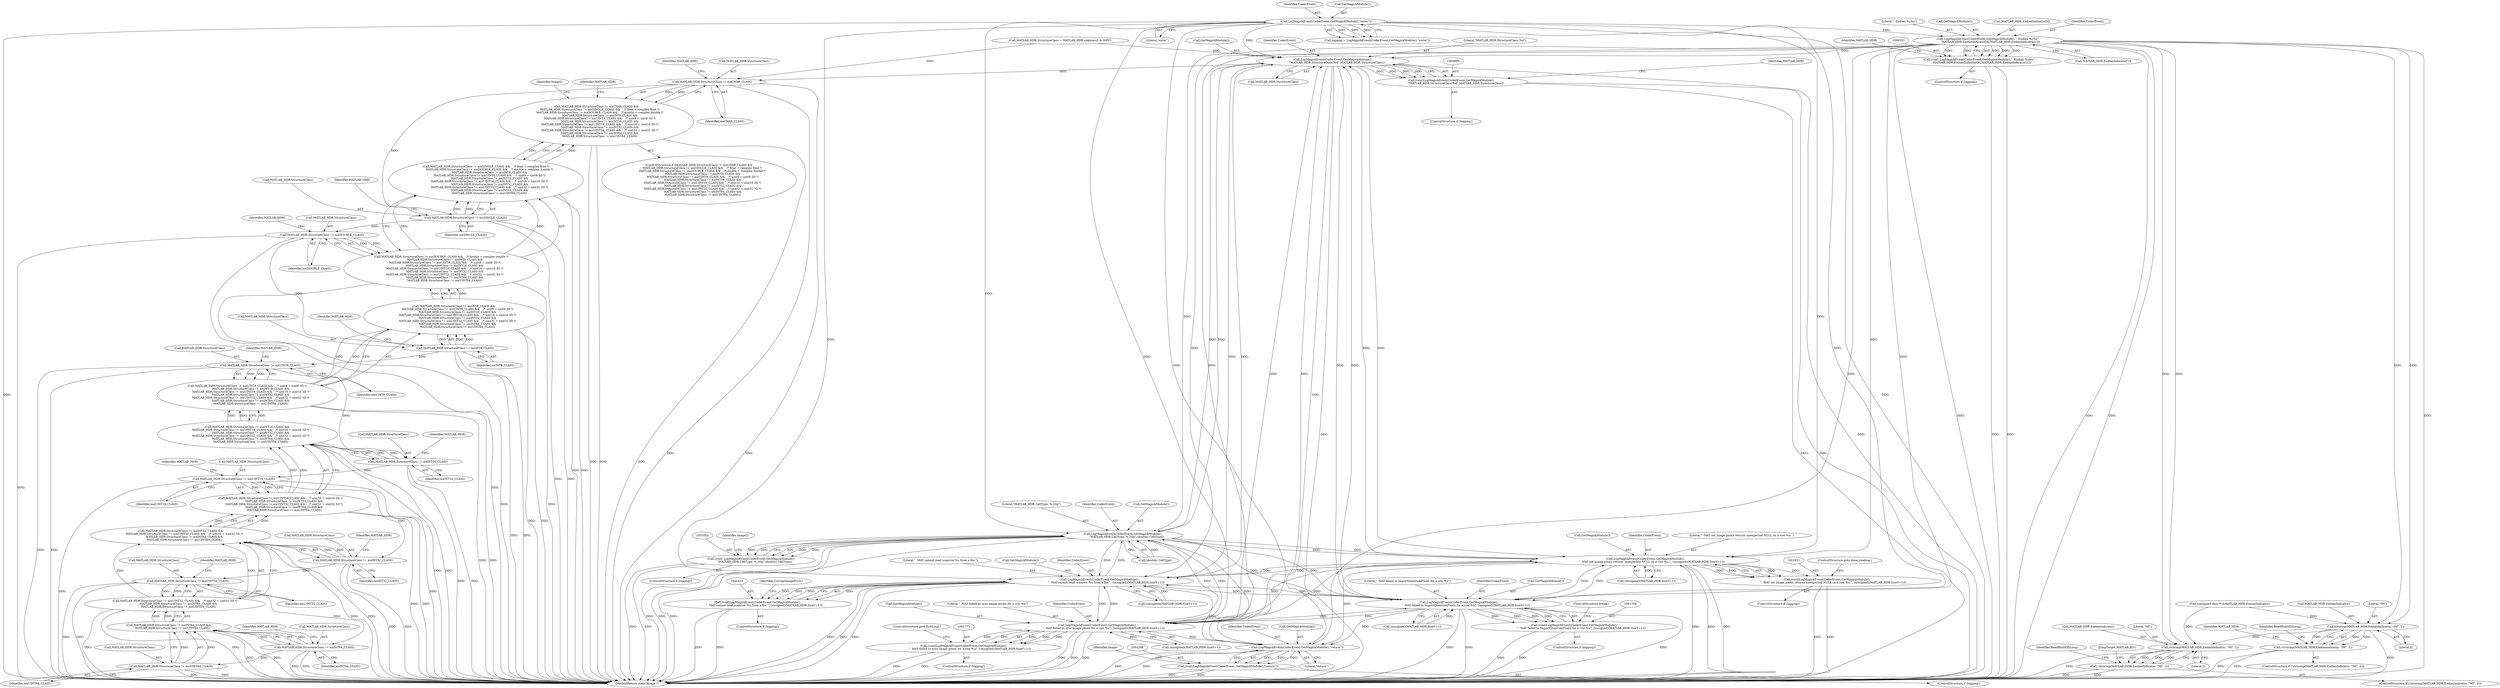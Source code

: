 digraph "0_ImageMagick_f7206618d27c2e69d977abf40e3035a33e5f6be0@array" {
"1000352" [label="(Call,LogMagickEvent(CoderEvent,GetMagickModule(),\"  Endian %c%c\",\n      MATLAB_HDR.EndianIndicator[0],MATLAB_HDR.EndianIndicator[1]))"];
"1000218" [label="(Call,LogMagickEvent(CoderEvent,GetMagickModule(),\"enter\"))"];
"1000350" [label="(Call,(void) LogMagickEvent(CoderEvent,GetMagickModule(),\"  Endian %c%c\",\n      MATLAB_HDR.EndianIndicator[0],MATLAB_HDR.EndianIndicator[1]))"];
"1000368" [label="(Call,strncmp(MATLAB_HDR.EndianIndicator, \"IM\", 2))"];
"1000367" [label="(Call,!strncmp(MATLAB_HDR.EndianIndicator, \"IM\", 2))"];
"1000395" [label="(Call,strncmp(MATLAB_HDR.EndianIndicator, \"MI\", 2))"];
"1000394" [label="(Call,!strncmp(MATLAB_HDR.EndianIndicator, \"MI\", 2))"];
"1000897" [label="(Call,LogMagickEvent(CoderEvent,GetMagickModule(),\n          \"MATLAB_HDR.StructureClass %d\",MATLAB_HDR.StructureClass))"];
"1000895" [label="(Call,(void)LogMagickEvent(CoderEvent,GetMagickModule(),\n          \"MATLAB_HDR.StructureClass %d\",MATLAB_HDR.StructureClass))"];
"1000906" [label="(Call,MATLAB_HDR.StructureClass != mxCHAR_CLASS)"];
"1000905" [label="(Call,MATLAB_HDR.StructureClass != mxCHAR_CLASS &&\n        MATLAB_HDR.StructureClass != mxSINGLE_CLASS &&    /* float + complex float */\n        MATLAB_HDR.StructureClass != mxDOUBLE_CLASS &&    /* double + complex double */\n        MATLAB_HDR.StructureClass != mxINT8_CLASS &&\n        MATLAB_HDR.StructureClass != mxUINT8_CLASS &&    /* uint8 + uint8 3D */\n        MATLAB_HDR.StructureClass != mxINT16_CLASS &&\n        MATLAB_HDR.StructureClass != mxUINT16_CLASS &&    /* uint16 + uint16 3D */\n        MATLAB_HDR.StructureClass != mxINT32_CLASS &&\n        MATLAB_HDR.StructureClass != mxUINT32_CLASS &&    /* uint32 + uint32 3D */\n        MATLAB_HDR.StructureClass != mxINT64_CLASS &&\n        MATLAB_HDR.StructureClass != mxUINT64_CLASS)"];
"1000912" [label="(Call,MATLAB_HDR.StructureClass != mxSINGLE_CLASS)"];
"1000911" [label="(Call,MATLAB_HDR.StructureClass != mxSINGLE_CLASS &&    /* float + complex float */\n        MATLAB_HDR.StructureClass != mxDOUBLE_CLASS &&    /* double + complex double */\n        MATLAB_HDR.StructureClass != mxINT8_CLASS &&\n        MATLAB_HDR.StructureClass != mxUINT8_CLASS &&    /* uint8 + uint8 3D */\n        MATLAB_HDR.StructureClass != mxINT16_CLASS &&\n        MATLAB_HDR.StructureClass != mxUINT16_CLASS &&    /* uint16 + uint16 3D */\n        MATLAB_HDR.StructureClass != mxINT32_CLASS &&\n        MATLAB_HDR.StructureClass != mxUINT32_CLASS &&    /* uint32 + uint32 3D */\n        MATLAB_HDR.StructureClass != mxINT64_CLASS &&\n        MATLAB_HDR.StructureClass != mxUINT64_CLASS)"];
"1000918" [label="(Call,MATLAB_HDR.StructureClass != mxDOUBLE_CLASS)"];
"1000917" [label="(Call,MATLAB_HDR.StructureClass != mxDOUBLE_CLASS &&    /* double + complex double */\n        MATLAB_HDR.StructureClass != mxINT8_CLASS &&\n        MATLAB_HDR.StructureClass != mxUINT8_CLASS &&    /* uint8 + uint8 3D */\n        MATLAB_HDR.StructureClass != mxINT16_CLASS &&\n        MATLAB_HDR.StructureClass != mxUINT16_CLASS &&    /* uint16 + uint16 3D */\n        MATLAB_HDR.StructureClass != mxINT32_CLASS &&\n        MATLAB_HDR.StructureClass != mxUINT32_CLASS &&    /* uint32 + uint32 3D */\n        MATLAB_HDR.StructureClass != mxINT64_CLASS &&\n        MATLAB_HDR.StructureClass != mxUINT64_CLASS)"];
"1000924" [label="(Call,MATLAB_HDR.StructureClass != mxINT8_CLASS)"];
"1000923" [label="(Call,MATLAB_HDR.StructureClass != mxINT8_CLASS &&\n        MATLAB_HDR.StructureClass != mxUINT8_CLASS &&    /* uint8 + uint8 3D */\n        MATLAB_HDR.StructureClass != mxINT16_CLASS &&\n        MATLAB_HDR.StructureClass != mxUINT16_CLASS &&    /* uint16 + uint16 3D */\n        MATLAB_HDR.StructureClass != mxINT32_CLASS &&\n        MATLAB_HDR.StructureClass != mxUINT32_CLASS &&    /* uint32 + uint32 3D */\n        MATLAB_HDR.StructureClass != mxINT64_CLASS &&\n        MATLAB_HDR.StructureClass != mxUINT64_CLASS)"];
"1000930" [label="(Call,MATLAB_HDR.StructureClass != mxUINT8_CLASS)"];
"1000929" [label="(Call,MATLAB_HDR.StructureClass != mxUINT8_CLASS &&    /* uint8 + uint8 3D */\n        MATLAB_HDR.StructureClass != mxINT16_CLASS &&\n        MATLAB_HDR.StructureClass != mxUINT16_CLASS &&    /* uint16 + uint16 3D */\n        MATLAB_HDR.StructureClass != mxINT32_CLASS &&\n        MATLAB_HDR.StructureClass != mxUINT32_CLASS &&    /* uint32 + uint32 3D */\n        MATLAB_HDR.StructureClass != mxINT64_CLASS &&\n        MATLAB_HDR.StructureClass != mxUINT64_CLASS)"];
"1000936" [label="(Call,MATLAB_HDR.StructureClass != mxINT16_CLASS)"];
"1000935" [label="(Call,MATLAB_HDR.StructureClass != mxINT16_CLASS &&\n        MATLAB_HDR.StructureClass != mxUINT16_CLASS &&    /* uint16 + uint16 3D */\n        MATLAB_HDR.StructureClass != mxINT32_CLASS &&\n        MATLAB_HDR.StructureClass != mxUINT32_CLASS &&    /* uint32 + uint32 3D */\n        MATLAB_HDR.StructureClass != mxINT64_CLASS &&\n        MATLAB_HDR.StructureClass != mxUINT64_CLASS)"];
"1000942" [label="(Call,MATLAB_HDR.StructureClass != mxUINT16_CLASS)"];
"1000941" [label="(Call,MATLAB_HDR.StructureClass != mxUINT16_CLASS &&    /* uint16 + uint16 3D */\n        MATLAB_HDR.StructureClass != mxINT32_CLASS &&\n        MATLAB_HDR.StructureClass != mxUINT32_CLASS &&    /* uint32 + uint32 3D */\n        MATLAB_HDR.StructureClass != mxINT64_CLASS &&\n        MATLAB_HDR.StructureClass != mxUINT64_CLASS)"];
"1000948" [label="(Call,MATLAB_HDR.StructureClass != mxINT32_CLASS)"];
"1000947" [label="(Call,MATLAB_HDR.StructureClass != mxINT32_CLASS &&\n        MATLAB_HDR.StructureClass != mxUINT32_CLASS &&    /* uint32 + uint32 3D */\n        MATLAB_HDR.StructureClass != mxINT64_CLASS &&\n        MATLAB_HDR.StructureClass != mxUINT64_CLASS)"];
"1000954" [label="(Call,MATLAB_HDR.StructureClass != mxUINT32_CLASS)"];
"1000953" [label="(Call,MATLAB_HDR.StructureClass != mxUINT32_CLASS &&    /* uint32 + uint32 3D */\n        MATLAB_HDR.StructureClass != mxINT64_CLASS &&\n        MATLAB_HDR.StructureClass != mxUINT64_CLASS)"];
"1000960" [label="(Call,MATLAB_HDR.StructureClass != mxINT64_CLASS)"];
"1000959" [label="(Call,MATLAB_HDR.StructureClass != mxINT64_CLASS &&\n        MATLAB_HDR.StructureClass != mxUINT64_CLASS)"];
"1000965" [label="(Call,MATLAB_HDR.StructureClass != mxUINT64_CLASS)"];
"1001054" [label="(Call,LogMagickEvent(CoderEvent,GetMagickModule(),\n        \"MATLAB_HDR.CellType: %.20g\",(double) CellType))"];
"1001052" [label="(Call,(void) LogMagickEvent(CoderEvent,GetMagickModule(),\n        \"MATLAB_HDR.CellType: %.20g\",(double) CellType))"];
"1001622" [label="(Call,LogMagickEvent(CoderEvent,GetMagickModule(),\n              \"  MAT set image pixels returns unexpected NULL on a row %u.\", (unsigned)(MATLAB_HDR.SizeY-i-1)))"];
"1001620" [label="(Call,(void)LogMagickEvent(CoderEvent,GetMagickModule(),\n              \"  MAT set image pixels returns unexpected NULL on a row %u.\", (unsigned)(MATLAB_HDR.SizeY-i-1)))"];
"1001652" [label="(Call,LogMagickEvent(CoderEvent,GetMagickModule(),\n               \"  MAT cannot read scanrow %u from a file.\", (unsigned)(MATLAB_HDR.SizeY-i-1)))"];
"1001650" [label="(Call,(void)LogMagickEvent(CoderEvent,GetMagickModule(),\n               \"  MAT cannot read scanrow %u from a file.\", (unsigned)(MATLAB_HDR.SizeY-i-1)))"];
"1001709" [label="(Call,LogMagickEvent(CoderEvent,GetMagickModule(),\n                \"  MAT failed to ImportQuantumPixels for a row %u\", (unsigned)(MATLAB_HDR.SizeY-i-1)))"];
"1001707" [label="(Call,(void)LogMagickEvent(CoderEvent,GetMagickModule(),\n                \"  MAT failed to ImportQuantumPixels for a row %u\", (unsigned)(MATLAB_HDR.SizeY-i-1)))"];
"1001776" [label="(Call,LogMagickEvent(CoderEvent,GetMagickModule(),\n              \"  MAT failed to sync image pixels for a row %u\", (unsigned)(MATLAB_HDR.SizeY-i-1)))"];
"1001774" [label="(Call,(void)LogMagickEvent(CoderEvent,GetMagickModule(),\n              \"  MAT failed to sync image pixels for a row %u\", (unsigned)(MATLAB_HDR.SizeY-i-1)))"];
"1002299" [label="(Call,LogMagickEvent(CoderEvent,GetMagickModule(),\"return\"))"];
"1002297" [label="(Call,(void)LogMagickEvent(CoderEvent,GetMagickModule(),\"return\"))"];
"1000376" [label="(Identifier,ReadBlobXXXLong)"];
"1000898" [label="(Identifier,CoderEvent)"];
"1001057" [label="(Literal,\"MATLAB_HDR.CellType: %.20g\")"];
"1001650" [label="(Call,(void)LogMagickEvent(CoderEvent,GetMagickModule(),\n               \"  MAT cannot read scanrow %u from a file.\", (unsigned)(MATLAB_HDR.SizeY-i-1)))"];
"1001055" [label="(Identifier,CoderEvent)"];
"1000946" [label="(Identifier,mxUINT16_CLASS)"];
"1000912" [label="(Call,MATLAB_HDR.StructureClass != mxSINGLE_CLASS)"];
"1000956" [label="(Identifier,MATLAB_HDR)"];
"1000895" [label="(Call,(void)LogMagickEvent(CoderEvent,GetMagickModule(),\n          \"MATLAB_HDR.StructureClass %d\",MATLAB_HDR.StructureClass))"];
"1002300" [label="(Identifier,CoderEvent)"];
"1002301" [label="(Call,GetMagickModule())"];
"1001789" [label="(ControlStructure,goto ExitLoop;)"];
"1000941" [label="(Call,MATLAB_HDR.StructureClass != mxUINT16_CLASS &&    /* uint16 + uint16 3D */\n        MATLAB_HDR.StructureClass != mxINT32_CLASS &&\n        MATLAB_HDR.StructureClass != mxUINT32_CLASS &&    /* uint32 + uint32 3D */\n        MATLAB_HDR.StructureClass != mxINT64_CLASS &&\n        MATLAB_HDR.StructureClass != mxUINT64_CLASS)"];
"1001712" [label="(Literal,\"  MAT failed to ImportQuantumPixels for a row %u\")"];
"1000403" [label="(Identifier,ReadBlobXXXLong)"];
"1000900" [label="(Literal,\"MATLAB_HDR.StructureClass %d\")"];
"1000373" [label="(Literal,2)"];
"1001778" [label="(Call,GetMagickModule())"];
"1000934" [label="(Identifier,mxUINT8_CLASS)"];
"1001064" [label="(Identifier,image2)"];
"1000916" [label="(Identifier,mxSINGLE_CLASS)"];
"1000950" [label="(Identifier,MATLAB_HDR)"];
"1000935" [label="(Call,MATLAB_HDR.StructureClass != mxINT16_CLASS &&\n        MATLAB_HDR.StructureClass != mxUINT16_CLASS &&    /* uint16 + uint16 3D */\n        MATLAB_HDR.StructureClass != mxINT32_CLASS &&\n        MATLAB_HDR.StructureClass != mxUINT32_CLASS &&    /* uint32 + uint32 3D */\n        MATLAB_HDR.StructureClass != mxINT64_CLASS &&\n        MATLAB_HDR.StructureClass != mxUINT64_CLASS)"];
"1001654" [label="(Call,GetMagickModule())"];
"1001705" [label="(ControlStructure,if (logging))"];
"1000942" [label="(Call,MATLAB_HDR.StructureClass != mxUINT16_CLASS)"];
"1000955" [label="(Call,MATLAB_HDR.StructureClass)"];
"1000421" [label="(JumpTarget,MATLAB_KO:)"];
"1000219" [label="(Identifier,CoderEvent)"];
"1000964" [label="(Identifier,mxINT64_CLASS)"];
"1001625" [label="(Literal,\"  MAT set image pixels returns unexpected NULL on a row %u.\")"];
"1000937" [label="(Call,MATLAB_HDR.StructureClass)"];
"1000393" [label="(ControlStructure,if (!strncmp(MATLAB_HDR.EndianIndicator, \"MI\", 2)))"];
"1000938" [label="(Identifier,MATLAB_HDR)"];
"1002297" [label="(Call,(void)LogMagickEvent(CoderEvent,GetMagickModule(),\"return\"))"];
"1000352" [label="(Call,LogMagickEvent(CoderEvent,GetMagickModule(),\"  Endian %c%c\",\n      MATLAB_HDR.EndianIndicator[0],MATLAB_HDR.EndianIndicator[1]))"];
"1000954" [label="(Call,MATLAB_HDR.StructureClass != mxUINT32_CLASS)"];
"1002306" [label="(Identifier,image)"];
"1001056" [label="(Call,GetMagickModule())"];
"1000355" [label="(Literal,\"  Endian %c%c\")"];
"1000338" [label="(Call,(unsigned char *) &MATLAB_HDR.EndianIndicator)"];
"1000920" [label="(Identifier,MATLAB_HDR)"];
"1001635" [label="(ControlStructure,goto done_reading;)"];
"1000947" [label="(Call,MATLAB_HDR.StructureClass != mxINT32_CLASS &&\n        MATLAB_HDR.StructureClass != mxUINT32_CLASS &&    /* uint32 + uint32 3D */\n        MATLAB_HDR.StructureClass != mxINT64_CLASS &&\n        MATLAB_HDR.StructureClass != mxUINT64_CLASS)"];
"1002295" [label="(ControlStructure,if (logging))"];
"1001710" [label="(Identifier,CoderEvent)"];
"1001722" [label="(ControlStructure,break;)"];
"1001666" [label="(Identifier,CorruptImageError)"];
"1001656" [label="(Call,(unsigned)(MATLAB_HDR.SizeY-i-1))"];
"1000906" [label="(Call,MATLAB_HDR.StructureClass != mxCHAR_CLASS)"];
"1001626" [label="(Call,(unsigned)(MATLAB_HDR.SizeY-i-1))"];
"1000904" [label="(ControlStructure,if (MATLAB_HDR.StructureClass != mxCHAR_CLASS &&\n        MATLAB_HDR.StructureClass != mxSINGLE_CLASS &&    /* float + complex float */\n        MATLAB_HDR.StructureClass != mxDOUBLE_CLASS &&    /* double + complex double */\n        MATLAB_HDR.StructureClass != mxINT8_CLASS &&\n        MATLAB_HDR.StructureClass != mxUINT8_CLASS &&    /* uint8 + uint8 3D */\n        MATLAB_HDR.StructureClass != mxINT16_CLASS &&\n        MATLAB_HDR.StructureClass != mxUINT16_CLASS &&    /* uint16 + uint16 3D */\n        MATLAB_HDR.StructureClass != mxINT32_CLASS &&\n        MATLAB_HDR.StructureClass != mxUINT32_CLASS &&    /* uint32 + uint32 3D */\n        MATLAB_HDR.StructureClass != mxINT64_CLASS &&\n        MATLAB_HDR.StructureClass != mxUINT64_CLASS))"];
"1001652" [label="(Call,LogMagickEvent(CoderEvent,GetMagickModule(),\n               \"  MAT cannot read scanrow %u from a file.\", (unsigned)(MATLAB_HDR.SizeY-i-1)))"];
"1000958" [label="(Identifier,mxUINT32_CLASS)"];
"1000394" [label="(Call,!strncmp(MATLAB_HDR.EndianIndicator, \"MI\", 2))"];
"1001002" [label="(Identifier,MATLAB_HDR)"];
"1000940" [label="(Identifier,mxINT16_CLASS)"];
"1000961" [label="(Call,MATLAB_HDR.StructureClass)"];
"1002299" [label="(Call,LogMagickEvent(CoderEvent,GetMagickModule(),\"return\"))"];
"1000974" [label="(Identifier,image2)"];
"1001618" [label="(ControlStructure,if (logging))"];
"1001054" [label="(Call,LogMagickEvent(CoderEvent,GetMagickModule(),\n        \"MATLAB_HDR.CellType: %.20g\",(double) CellType))"];
"1001653" [label="(Identifier,CoderEvent)"];
"1000368" [label="(Call,strncmp(MATLAB_HDR.EndianIndicator, \"IM\", 2))"];
"1001776" [label="(Call,LogMagickEvent(CoderEvent,GetMagickModule(),\n              \"  MAT failed to sync image pixels for a row %u\", (unsigned)(MATLAB_HDR.SizeY-i-1)))"];
"1000905" [label="(Call,MATLAB_HDR.StructureClass != mxCHAR_CLASS &&\n        MATLAB_HDR.StructureClass != mxSINGLE_CLASS &&    /* float + complex float */\n        MATLAB_HDR.StructureClass != mxDOUBLE_CLASS &&    /* double + complex double */\n        MATLAB_HDR.StructureClass != mxINT8_CLASS &&\n        MATLAB_HDR.StructureClass != mxUINT8_CLASS &&    /* uint8 + uint8 3D */\n        MATLAB_HDR.StructureClass != mxINT16_CLASS &&\n        MATLAB_HDR.StructureClass != mxUINT16_CLASS &&    /* uint16 + uint16 3D */\n        MATLAB_HDR.StructureClass != mxINT32_CLASS &&\n        MATLAB_HDR.StructureClass != mxUINT32_CLASS &&    /* uint32 + uint32 3D */\n        MATLAB_HDR.StructureClass != mxINT64_CLASS &&\n        MATLAB_HDR.StructureClass != mxUINT64_CLASS)"];
"1000926" [label="(Identifier,MATLAB_HDR)"];
"1000929" [label="(Call,MATLAB_HDR.StructureClass != mxUINT8_CLASS &&    /* uint8 + uint8 3D */\n        MATLAB_HDR.StructureClass != mxINT16_CLASS &&\n        MATLAB_HDR.StructureClass != mxUINT16_CLASS &&    /* uint16 + uint16 3D */\n        MATLAB_HDR.StructureClass != mxINT32_CLASS &&\n        MATLAB_HDR.StructureClass != mxUINT32_CLASS &&    /* uint32 + uint32 3D */\n        MATLAB_HDR.StructureClass != mxINT64_CLASS &&\n        MATLAB_HDR.StructureClass != mxUINT64_CLASS)"];
"1000908" [label="(Identifier,MATLAB_HDR)"];
"1000928" [label="(Identifier,mxINT8_CLASS)"];
"1000372" [label="(Literal,\"IM\")"];
"1000966" [label="(Call,MATLAB_HDR.StructureClass)"];
"1001052" [label="(Call,(void) LogMagickEvent(CoderEvent,GetMagickModule(),\n        \"MATLAB_HDR.CellType: %.20g\",(double) CellType))"];
"1000350" [label="(Call,(void) LogMagickEvent(CoderEvent,GetMagickModule(),\"  Endian %c%c\",\n      MATLAB_HDR.EndianIndicator[0],MATLAB_HDR.EndianIndicator[1]))"];
"1000354" [label="(Call,GetMagickModule())"];
"1000400" [label="(Literal,2)"];
"1000959" [label="(Call,MATLAB_HDR.StructureClass != mxINT64_CLASS &&\n        MATLAB_HDR.StructureClass != mxUINT64_CLASS)"];
"1000967" [label="(Identifier,MATLAB_HDR)"];
"1000221" [label="(Literal,\"enter\")"];
"1000914" [label="(Identifier,MATLAB_HDR)"];
"1000356" [label="(Call,MATLAB_HDR.EndianIndicator[0])"];
"1000943" [label="(Call,MATLAB_HDR.StructureClass)"];
"1001780" [label="(Call,(unsigned)(MATLAB_HDR.SizeY-i-1))"];
"1000919" [label="(Call,MATLAB_HDR.StructureClass)"];
"1001050" [label="(ControlStructure,if (logging))"];
"1000907" [label="(Call,MATLAB_HDR.StructureClass)"];
"1001622" [label="(Call,LogMagickEvent(CoderEvent,GetMagickModule(),\n              \"  MAT set image pixels returns unexpected NULL on a row %u.\", (unsigned)(MATLAB_HDR.SizeY-i-1)))"];
"1002302" [label="(Literal,\"return\")"];
"1000218" [label="(Call,LogMagickEvent(CoderEvent,GetMagickModule(),\"enter\"))"];
"1000901" [label="(Call,MATLAB_HDR.StructureClass)"];
"1000917" [label="(Call,MATLAB_HDR.StructureClass != mxDOUBLE_CLASS &&    /* double + complex double */\n        MATLAB_HDR.StructureClass != mxINT8_CLASS &&\n        MATLAB_HDR.StructureClass != mxUINT8_CLASS &&    /* uint8 + uint8 3D */\n        MATLAB_HDR.StructureClass != mxINT16_CLASS &&\n        MATLAB_HDR.StructureClass != mxUINT16_CLASS &&    /* uint16 + uint16 3D */\n        MATLAB_HDR.StructureClass != mxINT32_CLASS &&\n        MATLAB_HDR.StructureClass != mxUINT32_CLASS &&    /* uint32 + uint32 3D */\n        MATLAB_HDR.StructureClass != mxINT64_CLASS &&\n        MATLAB_HDR.StructureClass != mxUINT64_CLASS)"];
"1000924" [label="(Call,MATLAB_HDR.StructureClass != mxINT8_CLASS)"];
"1000965" [label="(Call,MATLAB_HDR.StructureClass != mxUINT64_CLASS)"];
"1000399" [label="(Literal,\"MI\")"];
"1000893" [label="(ControlStructure,if (logging))"];
"1000944" [label="(Identifier,MATLAB_HDR)"];
"1000960" [label="(Call,MATLAB_HDR.StructureClass != mxINT64_CLASS)"];
"1001624" [label="(Call,GetMagickModule())"];
"1000395" [label="(Call,strncmp(MATLAB_HDR.EndianIndicator, \"MI\", 2))"];
"1001707" [label="(Call,(void)LogMagickEvent(CoderEvent,GetMagickModule(),\n                \"  MAT failed to ImportQuantumPixels for a row %u\", (unsigned)(MATLAB_HDR.SizeY-i-1)))"];
"1000897" [label="(Call,LogMagickEvent(CoderEvent,GetMagickModule(),\n          \"MATLAB_HDR.StructureClass %d\",MATLAB_HDR.StructureClass))"];
"1000932" [label="(Identifier,MATLAB_HDR)"];
"1000913" [label="(Call,MATLAB_HDR.StructureClass)"];
"1001648" [label="(ControlStructure,if (logging))"];
"1000397" [label="(Identifier,MATLAB_HDR)"];
"1000969" [label="(Identifier,mxUINT64_CLASS)"];
"1001772" [label="(ControlStructure,if (logging))"];
"1000216" [label="(Call,logging = LogMagickEvent(CoderEvent,GetMagickModule(),\"enter\"))"];
"1000925" [label="(Call,MATLAB_HDR.StructureClass)"];
"1000361" [label="(Call,MATLAB_HDR.EndianIndicator[1])"];
"1000366" [label="(ControlStructure,if (!strncmp(MATLAB_HDR.EndianIndicator, \"IM\", 2)))"];
"1000948" [label="(Call,MATLAB_HDR.StructureClass != mxINT32_CLASS)"];
"1000369" [label="(Call,MATLAB_HDR.EndianIndicator)"];
"1001623" [label="(Identifier,CoderEvent)"];
"1000936" [label="(Call,MATLAB_HDR.StructureClass != mxINT16_CLASS)"];
"1000922" [label="(Identifier,mxDOUBLE_CLASS)"];
"1001709" [label="(Call,LogMagickEvent(CoderEvent,GetMagickModule(),\n                \"  MAT failed to ImportQuantumPixels for a row %u\", (unsigned)(MATLAB_HDR.SizeY-i-1)))"];
"1000348" [label="(ControlStructure,if (logging))"];
"1001655" [label="(Literal,\"  MAT cannot read scanrow %u from a file.\")"];
"1000353" [label="(Identifier,CoderEvent)"];
"1000952" [label="(Identifier,mxINT32_CLASS)"];
"1001779" [label="(Literal,\"  MAT failed to sync image pixels for a row %u\")"];
"1000953" [label="(Call,MATLAB_HDR.StructureClass != mxUINT32_CLASS &&    /* uint32 + uint32 3D */\n        MATLAB_HDR.StructureClass != mxINT64_CLASS &&\n        MATLAB_HDR.StructureClass != mxUINT64_CLASS)"];
"1001774" [label="(Call,(void)LogMagickEvent(CoderEvent,GetMagickModule(),\n              \"  MAT failed to sync image pixels for a row %u\", (unsigned)(MATLAB_HDR.SizeY-i-1)))"];
"1001777" [label="(Identifier,CoderEvent)"];
"1001713" [label="(Call,(unsigned)(MATLAB_HDR.SizeY-i-1))"];
"1002325" [label="(MethodReturn,static Image *)"];
"1000962" [label="(Identifier,MATLAB_HDR)"];
"1000396" [label="(Call,MATLAB_HDR.EndianIndicator)"];
"1000220" [label="(Call,GetMagickModule())"];
"1000899" [label="(Call,GetMagickModule())"];
"1000911" [label="(Call,MATLAB_HDR.StructureClass != mxSINGLE_CLASS &&    /* float + complex float */\n        MATLAB_HDR.StructureClass != mxDOUBLE_CLASS &&    /* double + complex double */\n        MATLAB_HDR.StructureClass != mxINT8_CLASS &&\n        MATLAB_HDR.StructureClass != mxUINT8_CLASS &&    /* uint8 + uint8 3D */\n        MATLAB_HDR.StructureClass != mxINT16_CLASS &&\n        MATLAB_HDR.StructureClass != mxUINT16_CLASS &&    /* uint16 + uint16 3D */\n        MATLAB_HDR.StructureClass != mxINT32_CLASS &&\n        MATLAB_HDR.StructureClass != mxUINT32_CLASS &&    /* uint32 + uint32 3D */\n        MATLAB_HDR.StructureClass != mxINT64_CLASS &&\n        MATLAB_HDR.StructureClass != mxUINT64_CLASS)"];
"1000367" [label="(Call,!strncmp(MATLAB_HDR.EndianIndicator, \"IM\", 2))"];
"1001058" [label="(Call,(double) CellType)"];
"1000623" [label="(Call,MATLAB_HDR.StructureClass = MATLAB_HDR.unknown5 & 0xFF)"];
"1000918" [label="(Call,MATLAB_HDR.StructureClass != mxDOUBLE_CLASS)"];
"1000930" [label="(Call,MATLAB_HDR.StructureClass != mxUINT8_CLASS)"];
"1000931" [label="(Call,MATLAB_HDR.StructureClass)"];
"1000949" [label="(Call,MATLAB_HDR.StructureClass)"];
"1001620" [label="(Call,(void)LogMagickEvent(CoderEvent,GetMagickModule(),\n              \"  MAT set image pixels returns unexpected NULL on a row %u.\", (unsigned)(MATLAB_HDR.SizeY-i-1)))"];
"1000923" [label="(Call,MATLAB_HDR.StructureClass != mxINT8_CLASS &&\n        MATLAB_HDR.StructureClass != mxUINT8_CLASS &&    /* uint8 + uint8 3D */\n        MATLAB_HDR.StructureClass != mxINT16_CLASS &&\n        MATLAB_HDR.StructureClass != mxUINT16_CLASS &&    /* uint16 + uint16 3D */\n        MATLAB_HDR.StructureClass != mxINT32_CLASS &&\n        MATLAB_HDR.StructureClass != mxUINT32_CLASS &&    /* uint32 + uint32 3D */\n        MATLAB_HDR.StructureClass != mxINT64_CLASS &&\n        MATLAB_HDR.StructureClass != mxUINT64_CLASS)"];
"1001711" [label="(Call,GetMagickModule())"];
"1000910" [label="(Identifier,mxCHAR_CLASS)"];
"1000370" [label="(Identifier,MATLAB_HDR)"];
"1000352" -> "1000350"  [label="AST: "];
"1000352" -> "1000361"  [label="CFG: "];
"1000353" -> "1000352"  [label="AST: "];
"1000354" -> "1000352"  [label="AST: "];
"1000355" -> "1000352"  [label="AST: "];
"1000356" -> "1000352"  [label="AST: "];
"1000361" -> "1000352"  [label="AST: "];
"1000350" -> "1000352"  [label="CFG: "];
"1000352" -> "1002325"  [label="DDG: "];
"1000352" -> "1002325"  [label="DDG: "];
"1000352" -> "1002325"  [label="DDG: "];
"1000352" -> "1002325"  [label="DDG: "];
"1000352" -> "1000350"  [label="DDG: "];
"1000352" -> "1000350"  [label="DDG: "];
"1000352" -> "1000350"  [label="DDG: "];
"1000352" -> "1000350"  [label="DDG: "];
"1000352" -> "1000350"  [label="DDG: "];
"1000218" -> "1000352"  [label="DDG: "];
"1000352" -> "1000368"  [label="DDG: "];
"1000352" -> "1000368"  [label="DDG: "];
"1000352" -> "1000395"  [label="DDG: "];
"1000352" -> "1000395"  [label="DDG: "];
"1000352" -> "1000897"  [label="DDG: "];
"1000352" -> "1001054"  [label="DDG: "];
"1000352" -> "1001622"  [label="DDG: "];
"1000352" -> "1001652"  [label="DDG: "];
"1000352" -> "1001709"  [label="DDG: "];
"1000352" -> "1001776"  [label="DDG: "];
"1000352" -> "1002299"  [label="DDG: "];
"1000218" -> "1000216"  [label="AST: "];
"1000218" -> "1000221"  [label="CFG: "];
"1000219" -> "1000218"  [label="AST: "];
"1000220" -> "1000218"  [label="AST: "];
"1000221" -> "1000218"  [label="AST: "];
"1000216" -> "1000218"  [label="CFG: "];
"1000218" -> "1002325"  [label="DDG: "];
"1000218" -> "1002325"  [label="DDG: "];
"1000218" -> "1000216"  [label="DDG: "];
"1000218" -> "1000216"  [label="DDG: "];
"1000218" -> "1000216"  [label="DDG: "];
"1000218" -> "1000897"  [label="DDG: "];
"1000218" -> "1001054"  [label="DDG: "];
"1000218" -> "1001622"  [label="DDG: "];
"1000218" -> "1001652"  [label="DDG: "];
"1000218" -> "1001709"  [label="DDG: "];
"1000218" -> "1001776"  [label="DDG: "];
"1000218" -> "1002299"  [label="DDG: "];
"1000350" -> "1000348"  [label="AST: "];
"1000351" -> "1000350"  [label="AST: "];
"1000370" -> "1000350"  [label="CFG: "];
"1000350" -> "1002325"  [label="DDG: "];
"1000350" -> "1002325"  [label="DDG: "];
"1000368" -> "1000367"  [label="AST: "];
"1000368" -> "1000373"  [label="CFG: "];
"1000369" -> "1000368"  [label="AST: "];
"1000372" -> "1000368"  [label="AST: "];
"1000373" -> "1000368"  [label="AST: "];
"1000367" -> "1000368"  [label="CFG: "];
"1000368" -> "1002325"  [label="DDG: "];
"1000368" -> "1000367"  [label="DDG: "];
"1000368" -> "1000367"  [label="DDG: "];
"1000368" -> "1000367"  [label="DDG: "];
"1000338" -> "1000368"  [label="DDG: "];
"1000368" -> "1000395"  [label="DDG: "];
"1000367" -> "1000366"  [label="AST: "];
"1000376" -> "1000367"  [label="CFG: "];
"1000397" -> "1000367"  [label="CFG: "];
"1000367" -> "1002325"  [label="DDG: "];
"1000367" -> "1002325"  [label="DDG: "];
"1000395" -> "1000394"  [label="AST: "];
"1000395" -> "1000400"  [label="CFG: "];
"1000396" -> "1000395"  [label="AST: "];
"1000399" -> "1000395"  [label="AST: "];
"1000400" -> "1000395"  [label="AST: "];
"1000394" -> "1000395"  [label="CFG: "];
"1000395" -> "1002325"  [label="DDG: "];
"1000395" -> "1000394"  [label="DDG: "];
"1000395" -> "1000394"  [label="DDG: "];
"1000395" -> "1000394"  [label="DDG: "];
"1000338" -> "1000395"  [label="DDG: "];
"1000394" -> "1000393"  [label="AST: "];
"1000403" -> "1000394"  [label="CFG: "];
"1000421" -> "1000394"  [label="CFG: "];
"1000394" -> "1002325"  [label="DDG: "];
"1000394" -> "1002325"  [label="DDG: "];
"1000897" -> "1000895"  [label="AST: "];
"1000897" -> "1000901"  [label="CFG: "];
"1000898" -> "1000897"  [label="AST: "];
"1000899" -> "1000897"  [label="AST: "];
"1000900" -> "1000897"  [label="AST: "];
"1000901" -> "1000897"  [label="AST: "];
"1000895" -> "1000897"  [label="CFG: "];
"1000897" -> "1002325"  [label="DDG: "];
"1000897" -> "1002325"  [label="DDG: "];
"1000897" -> "1000895"  [label="DDG: "];
"1000897" -> "1000895"  [label="DDG: "];
"1000897" -> "1000895"  [label="DDG: "];
"1000897" -> "1000895"  [label="DDG: "];
"1001622" -> "1000897"  [label="DDG: "];
"1001054" -> "1000897"  [label="DDG: "];
"1001776" -> "1000897"  [label="DDG: "];
"1001652" -> "1000897"  [label="DDG: "];
"1001709" -> "1000897"  [label="DDG: "];
"1000623" -> "1000897"  [label="DDG: "];
"1000897" -> "1000906"  [label="DDG: "];
"1000897" -> "1001054"  [label="DDG: "];
"1000897" -> "1001622"  [label="DDG: "];
"1000897" -> "1001652"  [label="DDG: "];
"1000897" -> "1001709"  [label="DDG: "];
"1000897" -> "1001776"  [label="DDG: "];
"1000897" -> "1002299"  [label="DDG: "];
"1000895" -> "1000893"  [label="AST: "];
"1000896" -> "1000895"  [label="AST: "];
"1000908" -> "1000895"  [label="CFG: "];
"1000895" -> "1002325"  [label="DDG: "];
"1000895" -> "1002325"  [label="DDG: "];
"1000906" -> "1000905"  [label="AST: "];
"1000906" -> "1000910"  [label="CFG: "];
"1000907" -> "1000906"  [label="AST: "];
"1000910" -> "1000906"  [label="AST: "];
"1000914" -> "1000906"  [label="CFG: "];
"1000905" -> "1000906"  [label="CFG: "];
"1000906" -> "1002325"  [label="DDG: "];
"1000906" -> "1002325"  [label="DDG: "];
"1000906" -> "1000905"  [label="DDG: "];
"1000906" -> "1000905"  [label="DDG: "];
"1000623" -> "1000906"  [label="DDG: "];
"1000906" -> "1000912"  [label="DDG: "];
"1000905" -> "1000904"  [label="AST: "];
"1000905" -> "1000911"  [label="CFG: "];
"1000911" -> "1000905"  [label="AST: "];
"1000974" -> "1000905"  [label="CFG: "];
"1001002" -> "1000905"  [label="CFG: "];
"1000905" -> "1002325"  [label="DDG: "];
"1000905" -> "1002325"  [label="DDG: "];
"1000905" -> "1002325"  [label="DDG: "];
"1000911" -> "1000905"  [label="DDG: "];
"1000911" -> "1000905"  [label="DDG: "];
"1000912" -> "1000911"  [label="AST: "];
"1000912" -> "1000916"  [label="CFG: "];
"1000913" -> "1000912"  [label="AST: "];
"1000916" -> "1000912"  [label="AST: "];
"1000920" -> "1000912"  [label="CFG: "];
"1000911" -> "1000912"  [label="CFG: "];
"1000912" -> "1002325"  [label="DDG: "];
"1000912" -> "1002325"  [label="DDG: "];
"1000912" -> "1000911"  [label="DDG: "];
"1000912" -> "1000911"  [label="DDG: "];
"1000912" -> "1000918"  [label="DDG: "];
"1000911" -> "1000917"  [label="CFG: "];
"1000917" -> "1000911"  [label="AST: "];
"1000911" -> "1002325"  [label="DDG: "];
"1000911" -> "1002325"  [label="DDG: "];
"1000917" -> "1000911"  [label="DDG: "];
"1000917" -> "1000911"  [label="DDG: "];
"1000918" -> "1000917"  [label="AST: "];
"1000918" -> "1000922"  [label="CFG: "];
"1000919" -> "1000918"  [label="AST: "];
"1000922" -> "1000918"  [label="AST: "];
"1000926" -> "1000918"  [label="CFG: "];
"1000917" -> "1000918"  [label="CFG: "];
"1000918" -> "1002325"  [label="DDG: "];
"1000918" -> "1002325"  [label="DDG: "];
"1000918" -> "1000917"  [label="DDG: "];
"1000918" -> "1000917"  [label="DDG: "];
"1000918" -> "1000924"  [label="DDG: "];
"1000917" -> "1000923"  [label="CFG: "];
"1000923" -> "1000917"  [label="AST: "];
"1000917" -> "1002325"  [label="DDG: "];
"1000917" -> "1002325"  [label="DDG: "];
"1000923" -> "1000917"  [label="DDG: "];
"1000923" -> "1000917"  [label="DDG: "];
"1000924" -> "1000923"  [label="AST: "];
"1000924" -> "1000928"  [label="CFG: "];
"1000925" -> "1000924"  [label="AST: "];
"1000928" -> "1000924"  [label="AST: "];
"1000932" -> "1000924"  [label="CFG: "];
"1000923" -> "1000924"  [label="CFG: "];
"1000924" -> "1002325"  [label="DDG: "];
"1000924" -> "1002325"  [label="DDG: "];
"1000924" -> "1000923"  [label="DDG: "];
"1000924" -> "1000923"  [label="DDG: "];
"1000924" -> "1000930"  [label="DDG: "];
"1000923" -> "1000929"  [label="CFG: "];
"1000929" -> "1000923"  [label="AST: "];
"1000923" -> "1002325"  [label="DDG: "];
"1000923" -> "1002325"  [label="DDG: "];
"1000929" -> "1000923"  [label="DDG: "];
"1000929" -> "1000923"  [label="DDG: "];
"1000930" -> "1000929"  [label="AST: "];
"1000930" -> "1000934"  [label="CFG: "];
"1000931" -> "1000930"  [label="AST: "];
"1000934" -> "1000930"  [label="AST: "];
"1000938" -> "1000930"  [label="CFG: "];
"1000929" -> "1000930"  [label="CFG: "];
"1000930" -> "1002325"  [label="DDG: "];
"1000930" -> "1002325"  [label="DDG: "];
"1000930" -> "1000929"  [label="DDG: "];
"1000930" -> "1000929"  [label="DDG: "];
"1000930" -> "1000936"  [label="DDG: "];
"1000929" -> "1000935"  [label="CFG: "];
"1000935" -> "1000929"  [label="AST: "];
"1000929" -> "1002325"  [label="DDG: "];
"1000929" -> "1002325"  [label="DDG: "];
"1000935" -> "1000929"  [label="DDG: "];
"1000935" -> "1000929"  [label="DDG: "];
"1000936" -> "1000935"  [label="AST: "];
"1000936" -> "1000940"  [label="CFG: "];
"1000937" -> "1000936"  [label="AST: "];
"1000940" -> "1000936"  [label="AST: "];
"1000944" -> "1000936"  [label="CFG: "];
"1000935" -> "1000936"  [label="CFG: "];
"1000936" -> "1002325"  [label="DDG: "];
"1000936" -> "1002325"  [label="DDG: "];
"1000936" -> "1000935"  [label="DDG: "];
"1000936" -> "1000935"  [label="DDG: "];
"1000936" -> "1000942"  [label="DDG: "];
"1000935" -> "1000941"  [label="CFG: "];
"1000941" -> "1000935"  [label="AST: "];
"1000935" -> "1002325"  [label="DDG: "];
"1000935" -> "1002325"  [label="DDG: "];
"1000941" -> "1000935"  [label="DDG: "];
"1000941" -> "1000935"  [label="DDG: "];
"1000942" -> "1000941"  [label="AST: "];
"1000942" -> "1000946"  [label="CFG: "];
"1000943" -> "1000942"  [label="AST: "];
"1000946" -> "1000942"  [label="AST: "];
"1000950" -> "1000942"  [label="CFG: "];
"1000941" -> "1000942"  [label="CFG: "];
"1000942" -> "1002325"  [label="DDG: "];
"1000942" -> "1002325"  [label="DDG: "];
"1000942" -> "1000941"  [label="DDG: "];
"1000942" -> "1000941"  [label="DDG: "];
"1000942" -> "1000948"  [label="DDG: "];
"1000941" -> "1000947"  [label="CFG: "];
"1000947" -> "1000941"  [label="AST: "];
"1000941" -> "1002325"  [label="DDG: "];
"1000941" -> "1002325"  [label="DDG: "];
"1000947" -> "1000941"  [label="DDG: "];
"1000947" -> "1000941"  [label="DDG: "];
"1000948" -> "1000947"  [label="AST: "];
"1000948" -> "1000952"  [label="CFG: "];
"1000949" -> "1000948"  [label="AST: "];
"1000952" -> "1000948"  [label="AST: "];
"1000956" -> "1000948"  [label="CFG: "];
"1000947" -> "1000948"  [label="CFG: "];
"1000948" -> "1002325"  [label="DDG: "];
"1000948" -> "1002325"  [label="DDG: "];
"1000948" -> "1000947"  [label="DDG: "];
"1000948" -> "1000947"  [label="DDG: "];
"1000948" -> "1000954"  [label="DDG: "];
"1000947" -> "1000953"  [label="CFG: "];
"1000953" -> "1000947"  [label="AST: "];
"1000947" -> "1002325"  [label="DDG: "];
"1000947" -> "1002325"  [label="DDG: "];
"1000953" -> "1000947"  [label="DDG: "];
"1000953" -> "1000947"  [label="DDG: "];
"1000954" -> "1000953"  [label="AST: "];
"1000954" -> "1000958"  [label="CFG: "];
"1000955" -> "1000954"  [label="AST: "];
"1000958" -> "1000954"  [label="AST: "];
"1000962" -> "1000954"  [label="CFG: "];
"1000953" -> "1000954"  [label="CFG: "];
"1000954" -> "1002325"  [label="DDG: "];
"1000954" -> "1002325"  [label="DDG: "];
"1000954" -> "1000953"  [label="DDG: "];
"1000954" -> "1000953"  [label="DDG: "];
"1000954" -> "1000960"  [label="DDG: "];
"1000953" -> "1000959"  [label="CFG: "];
"1000959" -> "1000953"  [label="AST: "];
"1000953" -> "1002325"  [label="DDG: "];
"1000953" -> "1002325"  [label="DDG: "];
"1000959" -> "1000953"  [label="DDG: "];
"1000959" -> "1000953"  [label="DDG: "];
"1000960" -> "1000959"  [label="AST: "];
"1000960" -> "1000964"  [label="CFG: "];
"1000961" -> "1000960"  [label="AST: "];
"1000964" -> "1000960"  [label="AST: "];
"1000967" -> "1000960"  [label="CFG: "];
"1000959" -> "1000960"  [label="CFG: "];
"1000960" -> "1002325"  [label="DDG: "];
"1000960" -> "1002325"  [label="DDG: "];
"1000960" -> "1000959"  [label="DDG: "];
"1000960" -> "1000959"  [label="DDG: "];
"1000960" -> "1000965"  [label="DDG: "];
"1000959" -> "1000965"  [label="CFG: "];
"1000965" -> "1000959"  [label="AST: "];
"1000959" -> "1002325"  [label="DDG: "];
"1000959" -> "1002325"  [label="DDG: "];
"1000965" -> "1000959"  [label="DDG: "];
"1000965" -> "1000959"  [label="DDG: "];
"1000965" -> "1000969"  [label="CFG: "];
"1000966" -> "1000965"  [label="AST: "];
"1000969" -> "1000965"  [label="AST: "];
"1000965" -> "1002325"  [label="DDG: "];
"1000965" -> "1002325"  [label="DDG: "];
"1001054" -> "1001052"  [label="AST: "];
"1001054" -> "1001058"  [label="CFG: "];
"1001055" -> "1001054"  [label="AST: "];
"1001056" -> "1001054"  [label="AST: "];
"1001057" -> "1001054"  [label="AST: "];
"1001058" -> "1001054"  [label="AST: "];
"1001052" -> "1001054"  [label="CFG: "];
"1001054" -> "1002325"  [label="DDG: "];
"1001054" -> "1002325"  [label="DDG: "];
"1001054" -> "1002325"  [label="DDG: "];
"1001054" -> "1001052"  [label="DDG: "];
"1001054" -> "1001052"  [label="DDG: "];
"1001054" -> "1001052"  [label="DDG: "];
"1001054" -> "1001052"  [label="DDG: "];
"1001622" -> "1001054"  [label="DDG: "];
"1001776" -> "1001054"  [label="DDG: "];
"1001652" -> "1001054"  [label="DDG: "];
"1001709" -> "1001054"  [label="DDG: "];
"1001058" -> "1001054"  [label="DDG: "];
"1001054" -> "1001622"  [label="DDG: "];
"1001054" -> "1001652"  [label="DDG: "];
"1001054" -> "1001709"  [label="DDG: "];
"1001054" -> "1001776"  [label="DDG: "];
"1001054" -> "1002299"  [label="DDG: "];
"1001052" -> "1001050"  [label="AST: "];
"1001053" -> "1001052"  [label="AST: "];
"1001064" -> "1001052"  [label="CFG: "];
"1001052" -> "1002325"  [label="DDG: "];
"1001052" -> "1002325"  [label="DDG: "];
"1001622" -> "1001620"  [label="AST: "];
"1001622" -> "1001626"  [label="CFG: "];
"1001623" -> "1001622"  [label="AST: "];
"1001624" -> "1001622"  [label="AST: "];
"1001625" -> "1001622"  [label="AST: "];
"1001626" -> "1001622"  [label="AST: "];
"1001620" -> "1001622"  [label="CFG: "];
"1001622" -> "1002325"  [label="DDG: "];
"1001622" -> "1002325"  [label="DDG: "];
"1001622" -> "1002325"  [label="DDG: "];
"1001622" -> "1001620"  [label="DDG: "];
"1001622" -> "1001620"  [label="DDG: "];
"1001622" -> "1001620"  [label="DDG: "];
"1001622" -> "1001620"  [label="DDG: "];
"1001776" -> "1001622"  [label="DDG: "];
"1001652" -> "1001622"  [label="DDG: "];
"1001709" -> "1001622"  [label="DDG: "];
"1001626" -> "1001622"  [label="DDG: "];
"1001622" -> "1001652"  [label="DDG: "];
"1001622" -> "1001709"  [label="DDG: "];
"1001622" -> "1001776"  [label="DDG: "];
"1001622" -> "1002299"  [label="DDG: "];
"1001620" -> "1001618"  [label="AST: "];
"1001621" -> "1001620"  [label="AST: "];
"1001635" -> "1001620"  [label="CFG: "];
"1001620" -> "1002325"  [label="DDG: "];
"1001620" -> "1002325"  [label="DDG: "];
"1001652" -> "1001650"  [label="AST: "];
"1001652" -> "1001656"  [label="CFG: "];
"1001653" -> "1001652"  [label="AST: "];
"1001654" -> "1001652"  [label="AST: "];
"1001655" -> "1001652"  [label="AST: "];
"1001656" -> "1001652"  [label="AST: "];
"1001650" -> "1001652"  [label="CFG: "];
"1001652" -> "1002325"  [label="DDG: "];
"1001652" -> "1002325"  [label="DDG: "];
"1001652" -> "1002325"  [label="DDG: "];
"1001652" -> "1001650"  [label="DDG: "];
"1001652" -> "1001650"  [label="DDG: "];
"1001652" -> "1001650"  [label="DDG: "];
"1001652" -> "1001650"  [label="DDG: "];
"1001776" -> "1001652"  [label="DDG: "];
"1001709" -> "1001652"  [label="DDG: "];
"1001656" -> "1001652"  [label="DDG: "];
"1001652" -> "1001709"  [label="DDG: "];
"1001652" -> "1001776"  [label="DDG: "];
"1001652" -> "1002299"  [label="DDG: "];
"1001650" -> "1001648"  [label="AST: "];
"1001651" -> "1001650"  [label="AST: "];
"1001666" -> "1001650"  [label="CFG: "];
"1001650" -> "1002325"  [label="DDG: "];
"1001650" -> "1002325"  [label="DDG: "];
"1001709" -> "1001707"  [label="AST: "];
"1001709" -> "1001713"  [label="CFG: "];
"1001710" -> "1001709"  [label="AST: "];
"1001711" -> "1001709"  [label="AST: "];
"1001712" -> "1001709"  [label="AST: "];
"1001713" -> "1001709"  [label="AST: "];
"1001707" -> "1001709"  [label="CFG: "];
"1001709" -> "1002325"  [label="DDG: "];
"1001709" -> "1002325"  [label="DDG: "];
"1001709" -> "1002325"  [label="DDG: "];
"1001709" -> "1001707"  [label="DDG: "];
"1001709" -> "1001707"  [label="DDG: "];
"1001709" -> "1001707"  [label="DDG: "];
"1001709" -> "1001707"  [label="DDG: "];
"1001776" -> "1001709"  [label="DDG: "];
"1001713" -> "1001709"  [label="DDG: "];
"1001709" -> "1001776"  [label="DDG: "];
"1001709" -> "1002299"  [label="DDG: "];
"1001707" -> "1001705"  [label="AST: "];
"1001708" -> "1001707"  [label="AST: "];
"1001722" -> "1001707"  [label="CFG: "];
"1001707" -> "1002325"  [label="DDG: "];
"1001707" -> "1002325"  [label="DDG: "];
"1001776" -> "1001774"  [label="AST: "];
"1001776" -> "1001780"  [label="CFG: "];
"1001777" -> "1001776"  [label="AST: "];
"1001778" -> "1001776"  [label="AST: "];
"1001779" -> "1001776"  [label="AST: "];
"1001780" -> "1001776"  [label="AST: "];
"1001774" -> "1001776"  [label="CFG: "];
"1001776" -> "1002325"  [label="DDG: "];
"1001776" -> "1002325"  [label="DDG: "];
"1001776" -> "1002325"  [label="DDG: "];
"1001776" -> "1001774"  [label="DDG: "];
"1001776" -> "1001774"  [label="DDG: "];
"1001776" -> "1001774"  [label="DDG: "];
"1001776" -> "1001774"  [label="DDG: "];
"1001780" -> "1001776"  [label="DDG: "];
"1001776" -> "1002299"  [label="DDG: "];
"1001774" -> "1001772"  [label="AST: "];
"1001775" -> "1001774"  [label="AST: "];
"1001789" -> "1001774"  [label="CFG: "];
"1001774" -> "1002325"  [label="DDG: "];
"1001774" -> "1002325"  [label="DDG: "];
"1002299" -> "1002297"  [label="AST: "];
"1002299" -> "1002302"  [label="CFG: "];
"1002300" -> "1002299"  [label="AST: "];
"1002301" -> "1002299"  [label="AST: "];
"1002302" -> "1002299"  [label="AST: "];
"1002297" -> "1002299"  [label="CFG: "];
"1002299" -> "1002325"  [label="DDG: "];
"1002299" -> "1002325"  [label="DDG: "];
"1002299" -> "1002297"  [label="DDG: "];
"1002299" -> "1002297"  [label="DDG: "];
"1002299" -> "1002297"  [label="DDG: "];
"1002297" -> "1002295"  [label="AST: "];
"1002298" -> "1002297"  [label="AST: "];
"1002306" -> "1002297"  [label="CFG: "];
"1002297" -> "1002325"  [label="DDG: "];
"1002297" -> "1002325"  [label="DDG: "];
}
